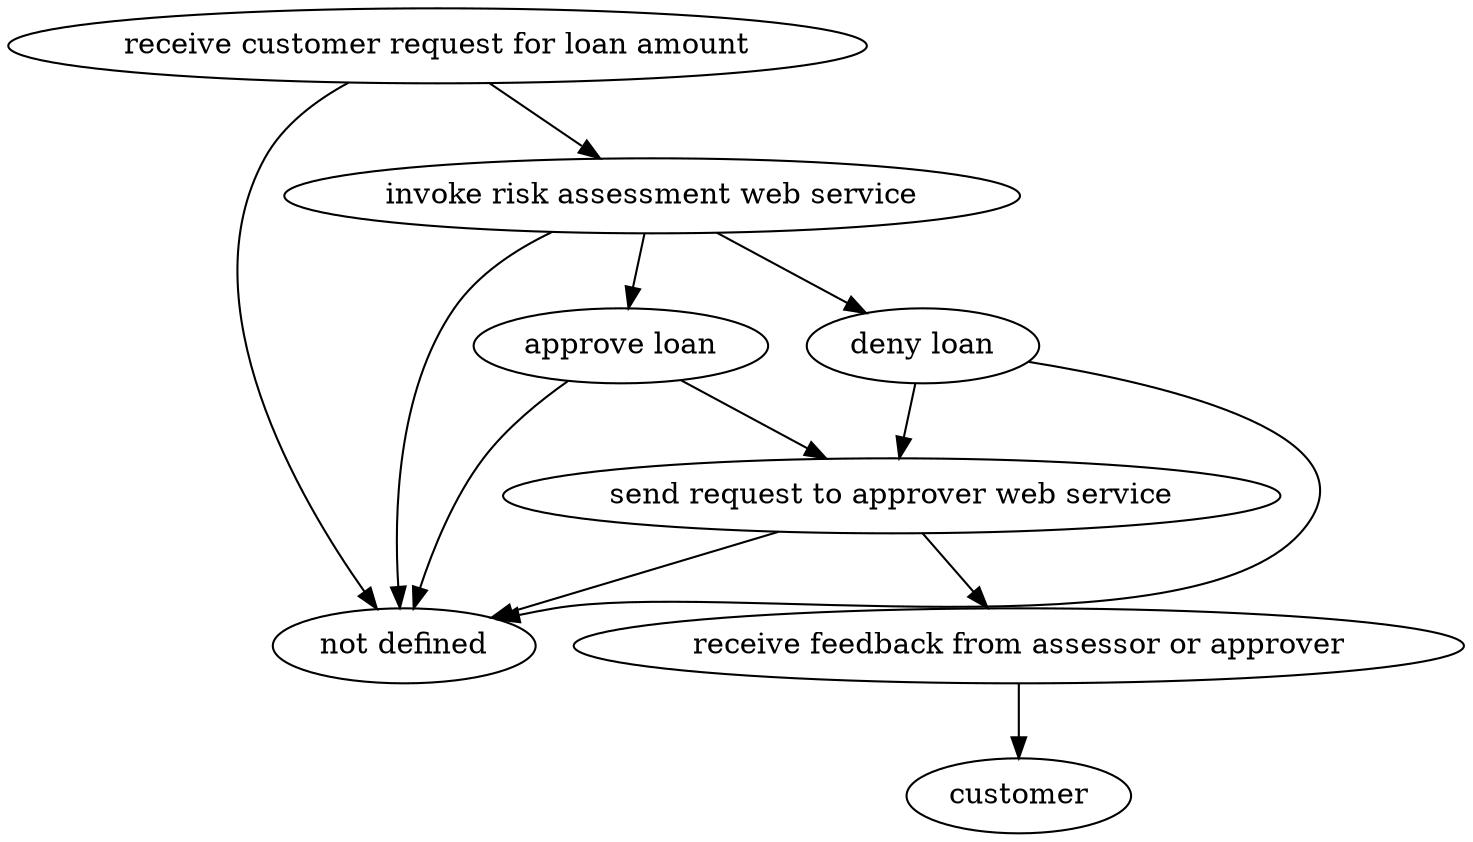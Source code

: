 strict digraph "doc-5.1" {
	graph [name="doc-5.1"];
	"receive customer request for loan amount"	[attrs="{'type': 'Activity', 'label': 'receive customer request for loan amount'}"];
	"invoke risk assessment web service"	[attrs="{'type': 'Activity', 'label': 'invoke risk assessment web service'}"];
	"receive customer request for loan amount" -> "invoke risk assessment web service"	[attrs="{'type': 'flow', 'label': 'flow'}"];
	"not defined"	[attrs="{'type': 'Actor', 'label': 'not defined'}"];
	"receive customer request for loan amount" -> "not defined"	[attrs="{'type': 'actor performer', 'label': 'actor performer'}"];
	"approve loan"	[attrs="{'type': 'Activity', 'label': 'approve loan'}"];
	"invoke risk assessment web service" -> "approve loan"	[attrs="{'type': 'flow', 'label': 'flow'}"];
	"deny loan"	[attrs="{'type': 'Activity', 'label': 'deny loan'}"];
	"invoke risk assessment web service" -> "deny loan"	[attrs="{'type': 'flow', 'label': 'flow'}"];
	"invoke risk assessment web service" -> "not defined"	[attrs="{'type': 'actor performer', 'label': 'actor performer'}"];
	"send request to approver web service"	[attrs="{'type': 'Activity', 'label': 'send request to approver web service'}"];
	"approve loan" -> "send request to approver web service"	[attrs="{'type': 'flow', 'label': 'flow'}"];
	"approve loan" -> "not defined"	[attrs="{'type': 'actor performer', 'label': 'actor performer'}"];
	"deny loan" -> "send request to approver web service"	[attrs="{'type': 'flow', 'label': 'flow'}"];
	"deny loan" -> "not defined"	[attrs="{'type': 'actor performer', 'label': 'actor performer'}"];
	"receive feedback from assessor or approver"	[attrs="{'type': 'Activity', 'label': 'receive feedback from assessor or approver'}"];
	"send request to approver web service" -> "receive feedback from assessor or approver"	[attrs="{'type': 'flow', 'label': 'flow'}"];
	"send request to approver web service" -> "not defined"	[attrs="{'type': 'actor performer', 'label': 'actor performer'}"];
	customer	[attrs="{'type': 'Actor', 'label': 'customer'}"];
	"receive feedback from assessor or approver" -> customer	[attrs="{'type': 'actor performer', 'label': 'actor performer'}"];
}
